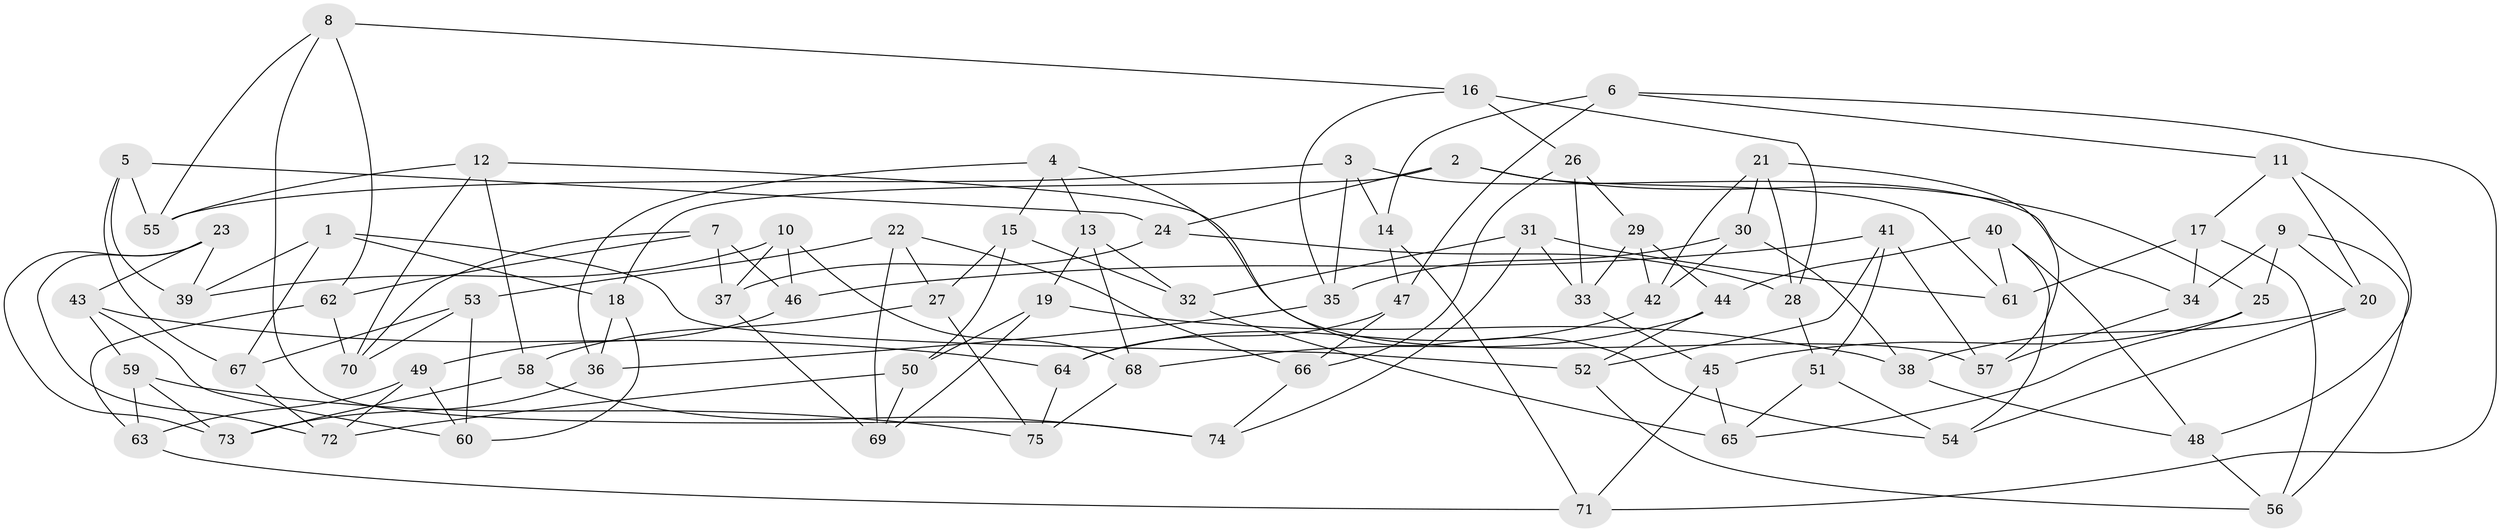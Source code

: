 // Generated by graph-tools (version 1.1) at 2025/56/03/09/25 04:56:23]
// undirected, 75 vertices, 150 edges
graph export_dot {
graph [start="1"]
  node [color=gray90,style=filled];
  1;
  2;
  3;
  4;
  5;
  6;
  7;
  8;
  9;
  10;
  11;
  12;
  13;
  14;
  15;
  16;
  17;
  18;
  19;
  20;
  21;
  22;
  23;
  24;
  25;
  26;
  27;
  28;
  29;
  30;
  31;
  32;
  33;
  34;
  35;
  36;
  37;
  38;
  39;
  40;
  41;
  42;
  43;
  44;
  45;
  46;
  47;
  48;
  49;
  50;
  51;
  52;
  53;
  54;
  55;
  56;
  57;
  58;
  59;
  60;
  61;
  62;
  63;
  64;
  65;
  66;
  67;
  68;
  69;
  70;
  71;
  72;
  73;
  74;
  75;
  1 -- 39;
  1 -- 18;
  1 -- 67;
  1 -- 52;
  2 -- 61;
  2 -- 24;
  2 -- 18;
  2 -- 25;
  3 -- 14;
  3 -- 34;
  3 -- 55;
  3 -- 35;
  4 -- 15;
  4 -- 13;
  4 -- 54;
  4 -- 36;
  5 -- 24;
  5 -- 39;
  5 -- 55;
  5 -- 67;
  6 -- 11;
  6 -- 71;
  6 -- 47;
  6 -- 14;
  7 -- 70;
  7 -- 37;
  7 -- 62;
  7 -- 46;
  8 -- 62;
  8 -- 74;
  8 -- 16;
  8 -- 55;
  9 -- 25;
  9 -- 20;
  9 -- 34;
  9 -- 56;
  10 -- 37;
  10 -- 39;
  10 -- 46;
  10 -- 68;
  11 -- 48;
  11 -- 20;
  11 -- 17;
  12 -- 70;
  12 -- 58;
  12 -- 55;
  12 -- 57;
  13 -- 32;
  13 -- 68;
  13 -- 19;
  14 -- 47;
  14 -- 71;
  15 -- 27;
  15 -- 50;
  15 -- 32;
  16 -- 28;
  16 -- 26;
  16 -- 35;
  17 -- 34;
  17 -- 56;
  17 -- 61;
  18 -- 36;
  18 -- 60;
  19 -- 38;
  19 -- 69;
  19 -- 50;
  20 -- 54;
  20 -- 38;
  21 -- 42;
  21 -- 57;
  21 -- 30;
  21 -- 28;
  22 -- 27;
  22 -- 66;
  22 -- 53;
  22 -- 69;
  23 -- 39;
  23 -- 72;
  23 -- 43;
  23 -- 73;
  24 -- 37;
  24 -- 28;
  25 -- 65;
  25 -- 45;
  26 -- 33;
  26 -- 66;
  26 -- 29;
  27 -- 58;
  27 -- 75;
  28 -- 51;
  29 -- 44;
  29 -- 33;
  29 -- 42;
  30 -- 42;
  30 -- 38;
  30 -- 35;
  31 -- 33;
  31 -- 74;
  31 -- 32;
  31 -- 61;
  32 -- 65;
  33 -- 45;
  34 -- 57;
  35 -- 36;
  36 -- 73;
  37 -- 69;
  38 -- 48;
  40 -- 44;
  40 -- 61;
  40 -- 54;
  40 -- 48;
  41 -- 51;
  41 -- 46;
  41 -- 52;
  41 -- 57;
  42 -- 64;
  43 -- 59;
  43 -- 64;
  43 -- 60;
  44 -- 52;
  44 -- 68;
  45 -- 65;
  45 -- 71;
  46 -- 49;
  47 -- 66;
  47 -- 64;
  48 -- 56;
  49 -- 72;
  49 -- 63;
  49 -- 60;
  50 -- 69;
  50 -- 72;
  51 -- 54;
  51 -- 65;
  52 -- 56;
  53 -- 67;
  53 -- 70;
  53 -- 60;
  58 -- 73;
  58 -- 74;
  59 -- 73;
  59 -- 63;
  59 -- 75;
  62 -- 63;
  62 -- 70;
  63 -- 71;
  64 -- 75;
  66 -- 74;
  67 -- 72;
  68 -- 75;
}
